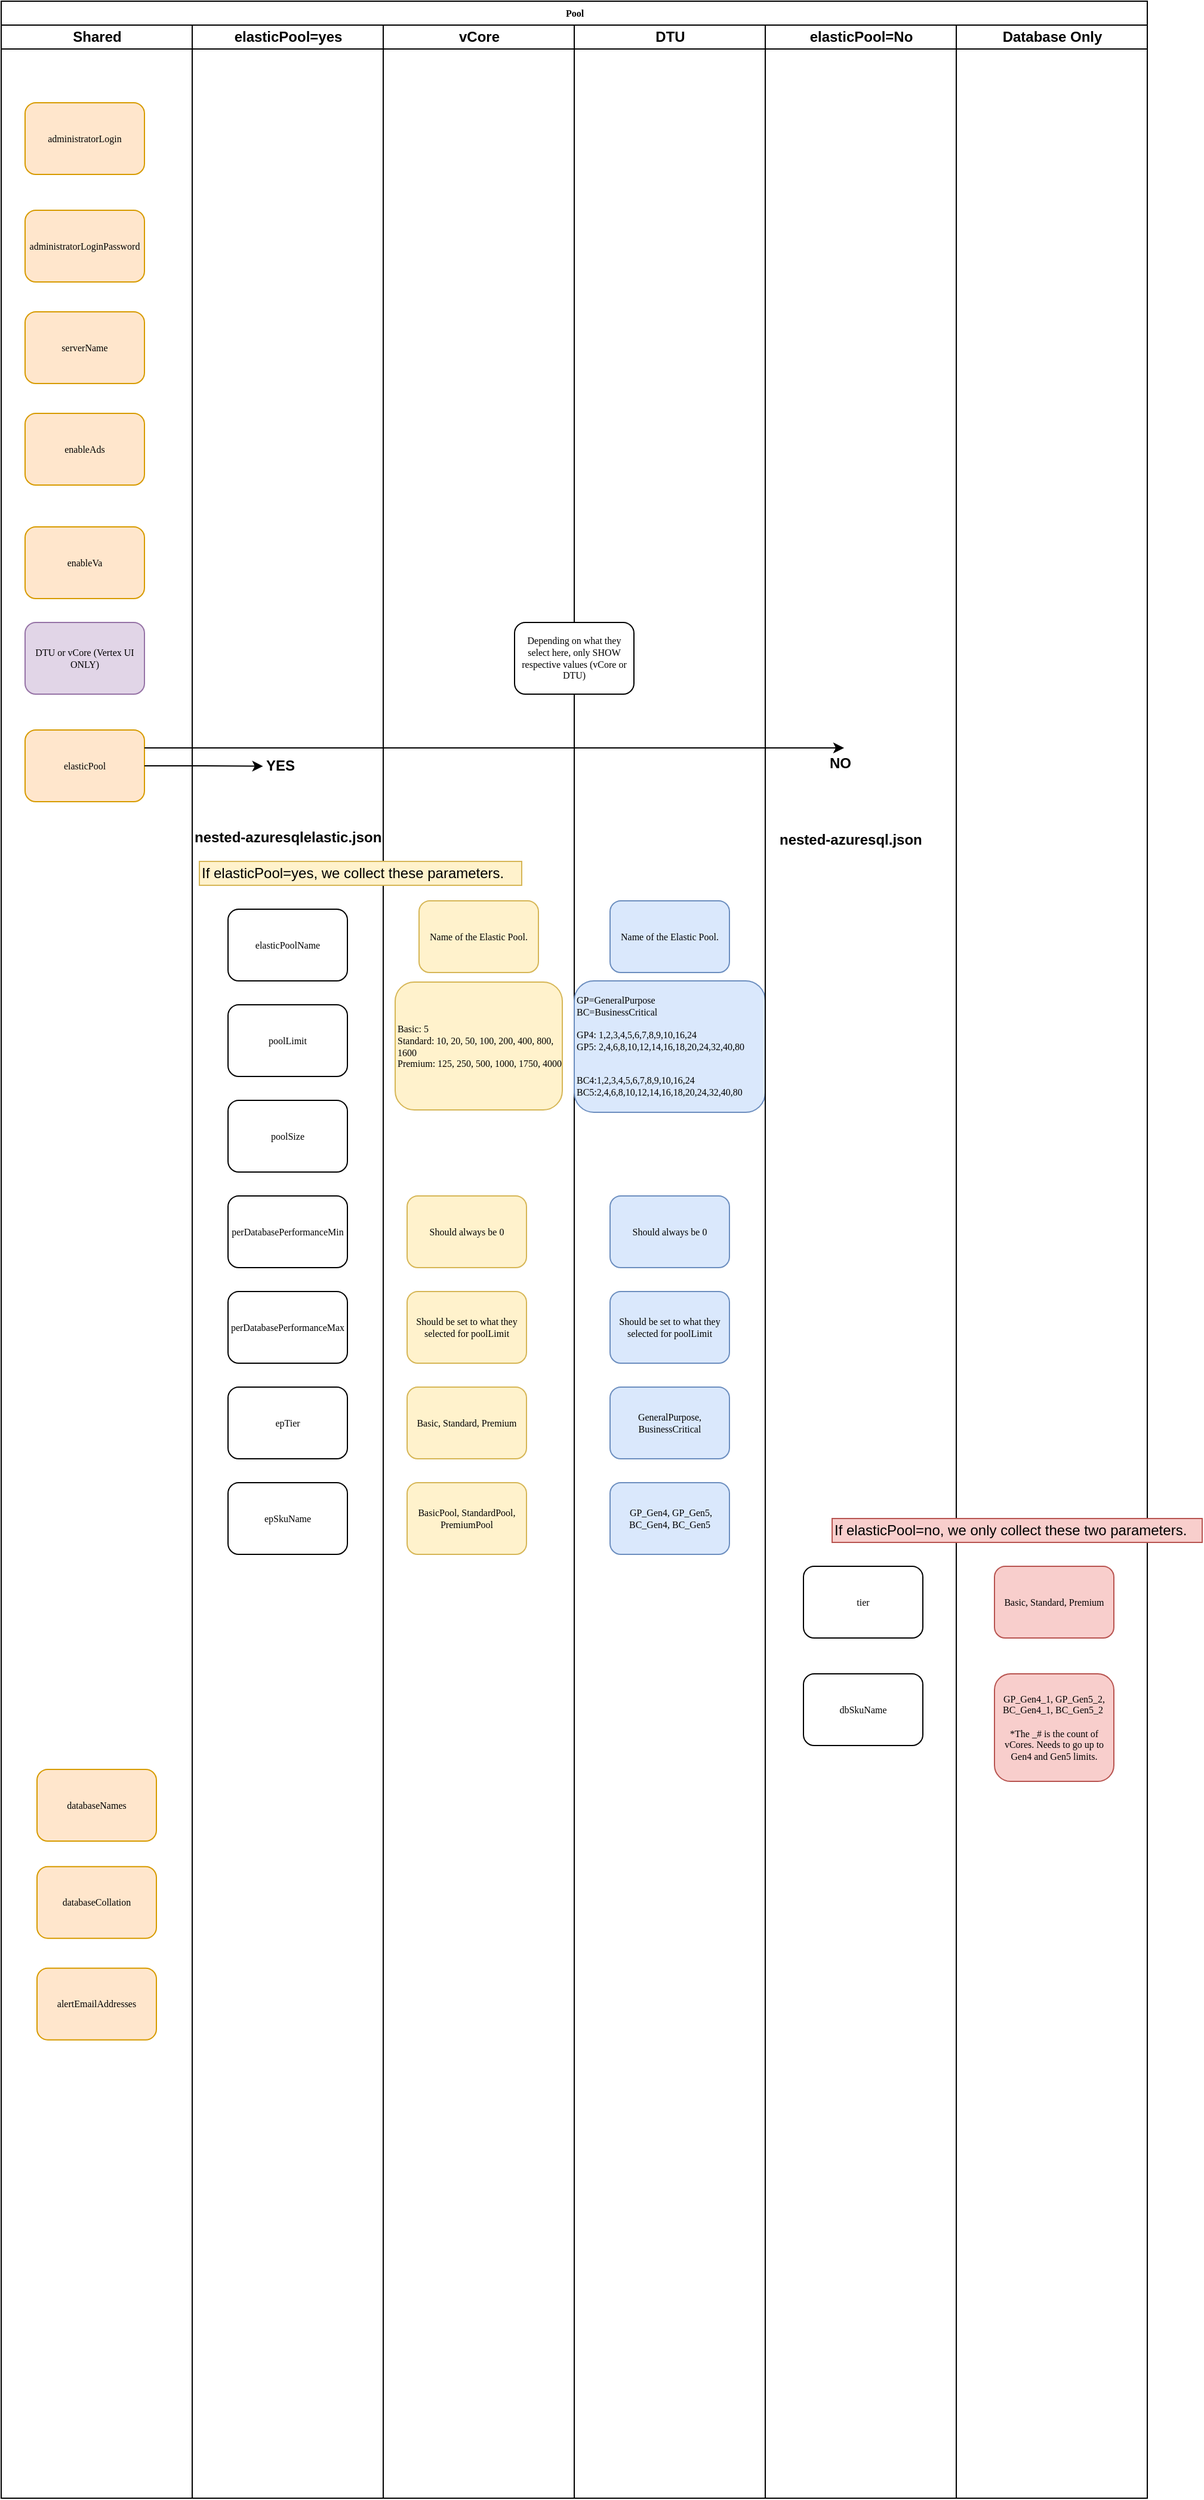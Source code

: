 <mxfile version="11.2.8" type="device" pages="1"><diagram name="Page-1" id="74e2e168-ea6b-b213-b513-2b3c1d86103e"><mxGraphModel dx="1662" dy="1010" grid="1" gridSize="10" guides="1" tooltips="1" connect="1" arrows="1" fold="1" page="1" pageScale="1" pageWidth="1100" pageHeight="850" background="#ffffff" math="0" shadow="0"><root><mxCell id="0"/><mxCell id="1" parent="0"/><mxCell id="77e6c97f196da883-1" value="Pool" style="swimlane;html=1;childLayout=stackLayout;startSize=20;rounded=0;shadow=0;labelBackgroundColor=none;strokeColor=#000000;strokeWidth=1;fillColor=#ffffff;fontFamily=Verdana;fontSize=8;fontColor=#000000;align=center;" parent="1" vertex="1"><mxGeometry x="70" y="40" width="960" height="2090" as="geometry"/></mxCell><mxCell id="77e6c97f196da883-2" value="Shared" style="swimlane;html=1;startSize=20;" parent="77e6c97f196da883-1" vertex="1"><mxGeometry y="20" width="160" height="2070" as="geometry"/></mxCell><mxCell id="77e6c97f196da883-8" value="administratorLogin" style="rounded=1;whiteSpace=wrap;html=1;shadow=0;labelBackgroundColor=none;strokeColor=#d79b00;strokeWidth=1;fillColor=#ffe6cc;fontFamily=Verdana;fontSize=8;align=center;" parent="77e6c97f196da883-2" vertex="1"><mxGeometry x="20" y="65" width="100" height="60" as="geometry"/></mxCell><mxCell id="77e6c97f196da883-9" value="administratorLoginPassword" style="rounded=1;whiteSpace=wrap;html=1;shadow=0;labelBackgroundColor=none;strokeColor=#d79b00;strokeWidth=1;fillColor=#ffe6cc;fontFamily=Verdana;fontSize=8;align=center;" parent="77e6c97f196da883-2" vertex="1"><mxGeometry x="20" y="155" width="100" height="60" as="geometry"/></mxCell><mxCell id="77e6c97f196da883-10" value="serverName" style="rounded=1;whiteSpace=wrap;html=1;shadow=0;labelBackgroundColor=none;strokeColor=#d79b00;strokeWidth=1;fillColor=#ffe6cc;fontFamily=Verdana;fontSize=8;align=center;" parent="77e6c97f196da883-2" vertex="1"><mxGeometry x="20" y="240" width="100" height="60" as="geometry"/></mxCell><mxCell id="77e6c97f196da883-14" value="enableAds" style="rounded=1;whiteSpace=wrap;html=1;shadow=0;labelBackgroundColor=none;strokeColor=#d79b00;strokeWidth=1;fillColor=#ffe6cc;fontFamily=Verdana;fontSize=8;align=center;" parent="77e6c97f196da883-2" vertex="1"><mxGeometry x="20" y="325" width="100" height="60" as="geometry"/></mxCell><mxCell id="nDKpGyqzuTagIbVrb0x8-6" value="enableVa" style="rounded=1;whiteSpace=wrap;html=1;shadow=0;labelBackgroundColor=none;strokeColor=#d79b00;strokeWidth=1;fillColor=#ffe6cc;fontFamily=Verdana;fontSize=8;align=center;" vertex="1" parent="77e6c97f196da883-2"><mxGeometry x="20" y="420" width="100" height="60" as="geometry"/></mxCell><mxCell id="nDKpGyqzuTagIbVrb0x8-7" value="elasticPool" style="rounded=1;whiteSpace=wrap;html=1;shadow=0;labelBackgroundColor=none;strokeColor=#d79b00;strokeWidth=1;fillColor=#ffe6cc;fontFamily=Verdana;fontSize=8;align=center;" vertex="1" parent="77e6c97f196da883-2"><mxGeometry x="20" y="590" width="100" height="60" as="geometry"/></mxCell><mxCell id="nDKpGyqzuTagIbVrb0x8-28" value="databaseNames" style="rounded=1;whiteSpace=wrap;html=1;shadow=0;labelBackgroundColor=none;strokeColor=#d79b00;strokeWidth=1;fillColor=#ffe6cc;fontFamily=Verdana;fontSize=8;align=center;" vertex="1" parent="77e6c97f196da883-2"><mxGeometry x="30" y="1460" width="100" height="60" as="geometry"/></mxCell><mxCell id="nDKpGyqzuTagIbVrb0x8-29" value="alertEmailAddresses" style="rounded=1;whiteSpace=wrap;html=1;shadow=0;labelBackgroundColor=none;strokeColor=#d79b00;strokeWidth=1;fillColor=#ffe6cc;fontFamily=Verdana;fontSize=8;align=center;" vertex="1" parent="77e6c97f196da883-2"><mxGeometry x="30" y="1626.333" width="100" height="60" as="geometry"/></mxCell><mxCell id="nDKpGyqzuTagIbVrb0x8-30" value="databaseCollation" style="rounded=1;whiteSpace=wrap;html=1;shadow=0;labelBackgroundColor=none;strokeColor=#d79b00;strokeWidth=1;fillColor=#ffe6cc;fontFamily=Verdana;fontSize=8;align=center;" vertex="1" parent="77e6c97f196da883-2"><mxGeometry x="30" y="1541.333" width="100" height="60" as="geometry"/></mxCell><mxCell id="nDKpGyqzuTagIbVrb0x8-48" value="DTU or vCore (Vertex UI ONLY)" style="rounded=1;whiteSpace=wrap;html=1;shadow=0;labelBackgroundColor=none;strokeColor=#9673a6;strokeWidth=1;fillColor=#e1d5e7;fontFamily=Verdana;fontSize=8;align=center;" vertex="1" parent="77e6c97f196da883-2"><mxGeometry x="20" y="500" width="100" height="60" as="geometry"/></mxCell><mxCell id="77e6c97f196da883-40" style="edgeStyle=orthogonalEdgeStyle;rounded=1;html=1;labelBackgroundColor=none;startArrow=none;startFill=0;startSize=5;endArrow=classicThin;endFill=1;endSize=5;jettySize=auto;orthogonalLoop=1;strokeColor=#000000;strokeWidth=1;fontFamily=Verdana;fontSize=8;fontColor=#000000;" parent="77e6c97f196da883-1" source="77e6c97f196da883-23" edge="1"><mxGeometry relative="1" as="geometry"><mxPoint x="830" y="690" as="targetPoint"/></mxGeometry></mxCell><mxCell id="77e6c97f196da883-3" value="elasticPool=yes" style="swimlane;html=1;startSize=20;" parent="77e6c97f196da883-1" vertex="1"><mxGeometry x="160" y="20" width="160" height="2070" as="geometry"/></mxCell><mxCell id="77e6c97f196da883-11" value="elasticPoolName" style="rounded=1;whiteSpace=wrap;html=1;shadow=0;labelBackgroundColor=none;strokeColor=#000000;strokeWidth=1;fillColor=#ffffff;fontFamily=Verdana;fontSize=8;fontColor=#000000;align=center;" parent="77e6c97f196da883-3" vertex="1"><mxGeometry x="30" y="740" width="100" height="60" as="geometry"/></mxCell><mxCell id="nDKpGyqzuTagIbVrb0x8-14" value="poolLimit" style="rounded=1;whiteSpace=wrap;html=1;shadow=0;labelBackgroundColor=none;strokeColor=#000000;strokeWidth=1;fillColor=#ffffff;fontFamily=Verdana;fontSize=8;fontColor=#000000;align=center;" vertex="1" parent="77e6c97f196da883-3"><mxGeometry x="30" y="820" width="100" height="60" as="geometry"/></mxCell><mxCell id="nDKpGyqzuTagIbVrb0x8-15" value="poolSize" style="rounded=1;whiteSpace=wrap;html=1;shadow=0;labelBackgroundColor=none;strokeColor=#000000;strokeWidth=1;fillColor=#ffffff;fontFamily=Verdana;fontSize=8;fontColor=#000000;align=center;" vertex="1" parent="77e6c97f196da883-3"><mxGeometry x="30" y="900" width="100" height="60" as="geometry"/></mxCell><mxCell id="nDKpGyqzuTagIbVrb0x8-16" value="perDatabasePerformanceMin" style="rounded=1;whiteSpace=wrap;html=1;shadow=0;labelBackgroundColor=none;strokeColor=#000000;strokeWidth=1;fillColor=#ffffff;fontFamily=Verdana;fontSize=8;fontColor=#000000;align=center;" vertex="1" parent="77e6c97f196da883-3"><mxGeometry x="30" y="980" width="100" height="60" as="geometry"/></mxCell><mxCell id="nDKpGyqzuTagIbVrb0x8-17" value="epSkuName" style="rounded=1;whiteSpace=wrap;html=1;shadow=0;labelBackgroundColor=none;strokeColor=#000000;strokeWidth=1;fillColor=#ffffff;fontFamily=Verdana;fontSize=8;fontColor=#000000;align=center;" vertex="1" parent="77e6c97f196da883-3"><mxGeometry x="30" y="1220" width="100" height="60" as="geometry"/></mxCell><mxCell id="77e6c97f196da883-4" value="vCore" style="swimlane;html=1;startSize=20;" parent="77e6c97f196da883-1" vertex="1"><mxGeometry x="320" y="20" width="160" height="2070" as="geometry"/></mxCell><mxCell id="nDKpGyqzuTagIbVrb0x8-43" value="&lt;span style=&quot;white-space: normal&quot;&gt;Basic: 5&lt;br&gt;Standard: 10, 20, 50, 100, 200, 400, 800, 1600&lt;/span&gt;&lt;br style=&quot;white-space: normal&quot;&gt;&lt;span style=&quot;white-space: normal&quot;&gt;Premium:&amp;nbsp;125, 250, 500, 1000, 1750, 4000&lt;/span&gt;" style="rounded=1;whiteSpace=wrap;html=1;shadow=0;labelBackgroundColor=none;strokeColor=#d6b656;strokeWidth=1;fillColor=#fff2cc;fontFamily=Verdana;fontSize=8;align=left;" vertex="1" parent="77e6c97f196da883-4"><mxGeometry x="10" y="801" width="140" height="107" as="geometry"/></mxCell><mxCell id="nDKpGyqzuTagIbVrb0x8-45" value="Should always be 0" style="rounded=1;whiteSpace=wrap;html=1;shadow=0;labelBackgroundColor=none;strokeColor=#d6b656;strokeWidth=1;fillColor=#fff2cc;fontFamily=Verdana;fontSize=8;align=center;" vertex="1" parent="77e6c97f196da883-4"><mxGeometry x="20" y="980" width="100" height="60" as="geometry"/></mxCell><mxCell id="nDKpGyqzuTagIbVrb0x8-47" value="Should be set to what they selected for poolLimit" style="rounded=1;whiteSpace=wrap;html=1;shadow=0;labelBackgroundColor=none;strokeColor=#d6b656;strokeWidth=1;fillColor=#fff2cc;fontFamily=Verdana;fontSize=8;align=center;" vertex="1" parent="77e6c97f196da883-4"><mxGeometry x="20" y="1060" width="100" height="60" as="geometry"/></mxCell><mxCell id="nDKpGyqzuTagIbVrb0x8-52" value="Basic, Standard, Premium" style="rounded=1;whiteSpace=wrap;html=1;shadow=0;labelBackgroundColor=none;strokeColor=#d6b656;strokeWidth=1;fillColor=#fff2cc;fontFamily=Verdana;fontSize=8;align=center;" vertex="1" parent="77e6c97f196da883-4"><mxGeometry x="20" y="1140" width="100" height="60" as="geometry"/></mxCell><mxCell id="nDKpGyqzuTagIbVrb0x8-55" value="BasicPool, StandardPool, PremiumPool" style="rounded=1;whiteSpace=wrap;html=1;shadow=0;labelBackgroundColor=none;strokeColor=#d6b656;strokeWidth=1;fillColor=#fff2cc;fontFamily=Verdana;fontSize=8;align=center;" vertex="1" parent="77e6c97f196da883-4"><mxGeometry x="20" y="1220" width="100" height="60" as="geometry"/></mxCell><mxCell id="nDKpGyqzuTagIbVrb0x8-63" value="Name of the Elastic Pool." style="rounded=1;whiteSpace=wrap;html=1;shadow=0;labelBackgroundColor=none;strokeColor=#d6b656;strokeWidth=1;fillColor=#fff2cc;fontFamily=Verdana;fontSize=8;align=center;" vertex="1" parent="77e6c97f196da883-4"><mxGeometry x="30" y="733" width="100" height="60" as="geometry"/></mxCell><mxCell id="77e6c97f196da883-5" value="DTU" style="swimlane;html=1;startSize=20;" parent="77e6c97f196da883-1" vertex="1"><mxGeometry x="480" y="20" width="160" height="2070" as="geometry"><mxRectangle x="480" y="20" width="70" height="1090" as="alternateBounds"/></mxGeometry></mxCell><mxCell id="nDKpGyqzuTagIbVrb0x8-44" value="&lt;div&gt;GP=GeneralPurpose&lt;/div&gt;&lt;div&gt;BC=BusinessCritical&lt;/div&gt;&lt;div&gt;&lt;br&gt;&lt;/div&gt;&lt;div&gt;GP4: 1,2,3,4,5,6,7,8,9,10,16,24&lt;/div&gt;&lt;div&gt;GP5: 2,4,6,8,10,12,14,16,18,20,24,32,40,80&lt;/div&gt;&lt;table border=&quot;0&quot; cellpadding=&quot;0&quot; cellspacing=&quot;0&quot; width=&quot;280&quot; style=&quot;white-space: normal ; border-collapse: collapse ; width: 210pt&quot;&gt;&lt;tbody&gt;&lt;tr style=&quot;height: 14.25pt&quot;&gt;&lt;td height=&quot;19&quot; width=&quot;280&quot; style=&quot;height: 14.25pt ; width: 210pt&quot;&gt;&lt;/td&gt;&lt;/tr&gt;&lt;/tbody&gt;&lt;/table&gt;BC4:1,2,3,4,5,6,7,8,9,10,16,24&lt;br&gt;BC5:2,4,6,8,10,12,14,16,18,20,24,32,40,80" style="rounded=1;whiteSpace=wrap;html=1;shadow=0;labelBackgroundColor=none;strokeColor=#6c8ebf;strokeWidth=1;fillColor=#dae8fc;fontFamily=Verdana;fontSize=8;align=left;" vertex="1" parent="77e6c97f196da883-5"><mxGeometry y="800" width="160" height="110" as="geometry"/></mxCell><mxCell id="nDKpGyqzuTagIbVrb0x8-46" value="Should always be 0" style="rounded=1;whiteSpace=wrap;html=1;shadow=0;labelBackgroundColor=none;strokeColor=#6c8ebf;strokeWidth=1;fillColor=#dae8fc;fontFamily=Verdana;fontSize=8;align=center;" vertex="1" parent="77e6c97f196da883-5"><mxGeometry x="30" y="980" width="100" height="60" as="geometry"/></mxCell><mxCell id="nDKpGyqzuTagIbVrb0x8-49" value="Depending on what they select here, only SHOW respective values (vCore or DTU)" style="rounded=1;whiteSpace=wrap;html=1;shadow=0;labelBackgroundColor=none;strokeColor=#000000;strokeWidth=1;fillColor=#ffffff;fontFamily=Verdana;fontSize=8;fontColor=#000000;align=center;" vertex="1" parent="77e6c97f196da883-5"><mxGeometry x="-50" y="500" width="100" height="60" as="geometry"/></mxCell><mxCell id="nDKpGyqzuTagIbVrb0x8-51" value="Should be set to what they selected for poolLimit" style="rounded=1;whiteSpace=wrap;html=1;shadow=0;labelBackgroundColor=none;strokeColor=#6c8ebf;strokeWidth=1;fillColor=#dae8fc;fontFamily=Verdana;fontSize=8;align=center;" vertex="1" parent="77e6c97f196da883-5"><mxGeometry x="30" y="1060" width="100" height="60" as="geometry"/></mxCell><mxCell id="nDKpGyqzuTagIbVrb0x8-53" value="GeneralPurpose, BusinessCritical" style="rounded=1;whiteSpace=wrap;html=1;shadow=0;labelBackgroundColor=none;strokeColor=#6c8ebf;strokeWidth=1;fillColor=#dae8fc;fontFamily=Verdana;fontSize=8;align=center;" vertex="1" parent="77e6c97f196da883-5"><mxGeometry x="30" y="1140" width="100" height="60" as="geometry"/></mxCell><mxCell id="nDKpGyqzuTagIbVrb0x8-56" value="&amp;nbsp;GP_Gen4, GP_Gen5, BC_Gen4, BC_Gen5" style="rounded=1;whiteSpace=wrap;html=1;shadow=0;labelBackgroundColor=none;strokeColor=#6c8ebf;strokeWidth=1;fillColor=#dae8fc;fontFamily=Verdana;fontSize=8;align=center;" vertex="1" parent="77e6c97f196da883-5"><mxGeometry x="30" y="1220" width="100" height="60" as="geometry"/></mxCell><mxCell id="nDKpGyqzuTagIbVrb0x8-64" value="Name of the Elastic Pool." style="rounded=1;whiteSpace=wrap;html=1;shadow=0;labelBackgroundColor=none;strokeColor=#6c8ebf;strokeWidth=1;fillColor=#dae8fc;fontFamily=Verdana;fontSize=8;align=center;" vertex="1" parent="77e6c97f196da883-5"><mxGeometry x="30" y="733" width="100" height="60" as="geometry"/></mxCell><mxCell id="nDKpGyqzuTagIbVrb0x8-10" value="elasticPool=No" style="swimlane;html=1;startSize=20;" vertex="1" parent="77e6c97f196da883-1"><mxGeometry x="640" y="20" width="160" height="2070" as="geometry"/></mxCell><mxCell id="nDKpGyqzuTagIbVrb0x8-26" value="tier" style="rounded=1;whiteSpace=wrap;html=1;shadow=0;labelBackgroundColor=none;strokeColor=#000000;strokeWidth=1;fillColor=#ffffff;fontFamily=Verdana;fontSize=8;fontColor=#000000;align=center;" vertex="1" parent="nDKpGyqzuTagIbVrb0x8-10"><mxGeometry x="32" y="1290" width="100" height="60" as="geometry"/></mxCell><mxCell id="nDKpGyqzuTagIbVrb0x8-27" value="dbSkuName" style="rounded=1;whiteSpace=wrap;html=1;shadow=0;labelBackgroundColor=none;strokeColor=#000000;strokeWidth=1;fillColor=#ffffff;fontFamily=Verdana;fontSize=8;fontColor=#000000;align=center;" vertex="1" parent="nDKpGyqzuTagIbVrb0x8-10"><mxGeometry x="32" y="1380" width="100" height="60" as="geometry"/></mxCell><mxCell id="nDKpGyqzuTagIbVrb0x8-32" value="&lt;b&gt;nested-azuresql.json&lt;/b&gt;" style="text;html=1;resizable=0;points=[];autosize=1;align=left;verticalAlign=top;spacingTop=-4;" vertex="1" parent="nDKpGyqzuTagIbVrb0x8-10"><mxGeometry x="10" y="672" width="130" height="20" as="geometry"/></mxCell><mxCell id="nDKpGyqzuTagIbVrb0x8-58" value="Database Only" style="swimlane;html=1;startSize=20;" vertex="1" parent="77e6c97f196da883-1"><mxGeometry x="800" y="20" width="160" height="2070" as="geometry"/></mxCell><mxCell id="nDKpGyqzuTagIbVrb0x8-60" value="GP_Gen4_1, GP_Gen5_2, BC_Gen4_1, BC_Gen5_2&amp;nbsp;&lt;br&gt;&lt;br&gt;*The _# is the count of vCores. Needs to go up to Gen4 and Gen5 limits." style="rounded=1;whiteSpace=wrap;html=1;shadow=0;labelBackgroundColor=none;strokeColor=#b85450;strokeWidth=1;fillColor=#f8cecc;fontFamily=Verdana;fontSize=8;align=center;" vertex="1" parent="nDKpGyqzuTagIbVrb0x8-58"><mxGeometry x="32" y="1380" width="100" height="90" as="geometry"/></mxCell><mxCell id="nDKpGyqzuTagIbVrb0x8-62" value="&lt;div&gt;Basic, Standard, Premium&lt;/div&gt;" style="rounded=1;whiteSpace=wrap;html=1;shadow=0;labelBackgroundColor=none;strokeColor=#b85450;strokeWidth=1;fillColor=#f8cecc;fontFamily=Verdana;fontSize=8;align=center;" vertex="1" parent="nDKpGyqzuTagIbVrb0x8-58"><mxGeometry x="32" y="1290" width="100" height="60" as="geometry"/></mxCell><mxCell id="nDKpGyqzuTagIbVrb0x8-18" value="perDatabasePerformanceMax" style="rounded=1;whiteSpace=wrap;html=1;shadow=0;labelBackgroundColor=none;strokeColor=#000000;strokeWidth=1;fillColor=#ffffff;fontFamily=Verdana;fontSize=8;fontColor=#000000;align=center;" vertex="1" parent="1"><mxGeometry x="260" y="1120" width="100" height="60" as="geometry"/></mxCell><mxCell id="nDKpGyqzuTagIbVrb0x8-20" value="epTier" style="rounded=1;whiteSpace=wrap;html=1;shadow=0;labelBackgroundColor=none;strokeColor=#000000;strokeWidth=1;fillColor=#ffffff;fontFamily=Verdana;fontSize=8;fontColor=#000000;align=center;" vertex="1" parent="1"><mxGeometry x="260" y="1200" width="100" height="60" as="geometry"/></mxCell><mxCell id="nDKpGyqzuTagIbVrb0x8-21" value="&lt;b&gt;YES&lt;/b&gt;" style="text;html=1;resizable=0;points=[];autosize=1;align=left;verticalAlign=top;spacingTop=-4;" vertex="1" parent="1"><mxGeometry x="290" y="670" width="40" height="20" as="geometry"/></mxCell><mxCell id="nDKpGyqzuTagIbVrb0x8-22" style="edgeStyle=orthogonalEdgeStyle;rounded=0;orthogonalLoop=1;jettySize=auto;html=1;exitX=1;exitY=0.5;exitDx=0;exitDy=0;entryX=-0.017;entryY=0.517;entryDx=0;entryDy=0;entryPerimeter=0;" edge="1" parent="1" source="nDKpGyqzuTagIbVrb0x8-7" target="nDKpGyqzuTagIbVrb0x8-21"><mxGeometry relative="1" as="geometry"/></mxCell><mxCell id="nDKpGyqzuTagIbVrb0x8-23" value="&lt;b&gt;NO&lt;/b&gt;" style="text;html=1;resizable=0;points=[];autosize=1;align=left;verticalAlign=top;spacingTop=-4;" vertex="1" parent="1"><mxGeometry x="762" y="668" width="30" height="20" as="geometry"/></mxCell><mxCell id="nDKpGyqzuTagIbVrb0x8-25" style="edgeStyle=orthogonalEdgeStyle;rounded=0;orthogonalLoop=1;jettySize=auto;html=1;exitX=1;exitY=0.25;exitDx=0;exitDy=0;entryX=0.467;entryY=-0.15;entryDx=0;entryDy=0;entryPerimeter=0;" edge="1" parent="1" source="nDKpGyqzuTagIbVrb0x8-7" target="nDKpGyqzuTagIbVrb0x8-23"><mxGeometry relative="1" as="geometry"/></mxCell><mxCell id="nDKpGyqzuTagIbVrb0x8-31" value="&lt;b&gt;nested-azuresqlelastic.json&lt;/b&gt;" style="text;html=1;resizable=0;points=[];autosize=1;align=left;verticalAlign=top;spacingTop=-4;" vertex="1" parent="1"><mxGeometry x="230" y="730" width="170" height="20" as="geometry"/></mxCell><mxCell id="nDKpGyqzuTagIbVrb0x8-66" value="If elasticPool=no, we only collect these two parameters." style="text;html=1;resizable=0;points=[];autosize=1;align=left;verticalAlign=top;spacingTop=-4;fillColor=#f8cecc;strokeColor=#b85450;" vertex="1" parent="1"><mxGeometry x="766" y="1310" width="310" height="20" as="geometry"/></mxCell><mxCell id="nDKpGyqzuTagIbVrb0x8-68" value="If elasticPool=yes, we collect these parameters." style="text;html=1;resizable=0;points=[];autosize=1;align=left;verticalAlign=top;spacingTop=-4;fillColor=#fff2cc;strokeColor=#d6b656;" vertex="1" parent="1"><mxGeometry x="236" y="760" width="270" height="20" as="geometry"/></mxCell></root></mxGraphModel></diagram></mxfile>